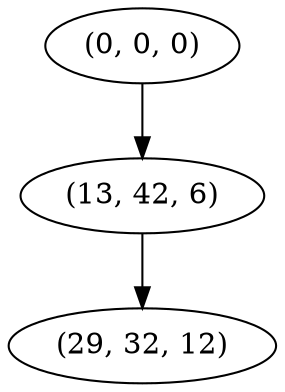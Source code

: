 digraph tree {
    "(0, 0, 0)";
    "(13, 42, 6)";
    "(29, 32, 12)";
    "(0, 0, 0)" -> "(13, 42, 6)";
    "(13, 42, 6)" -> "(29, 32, 12)";
}
